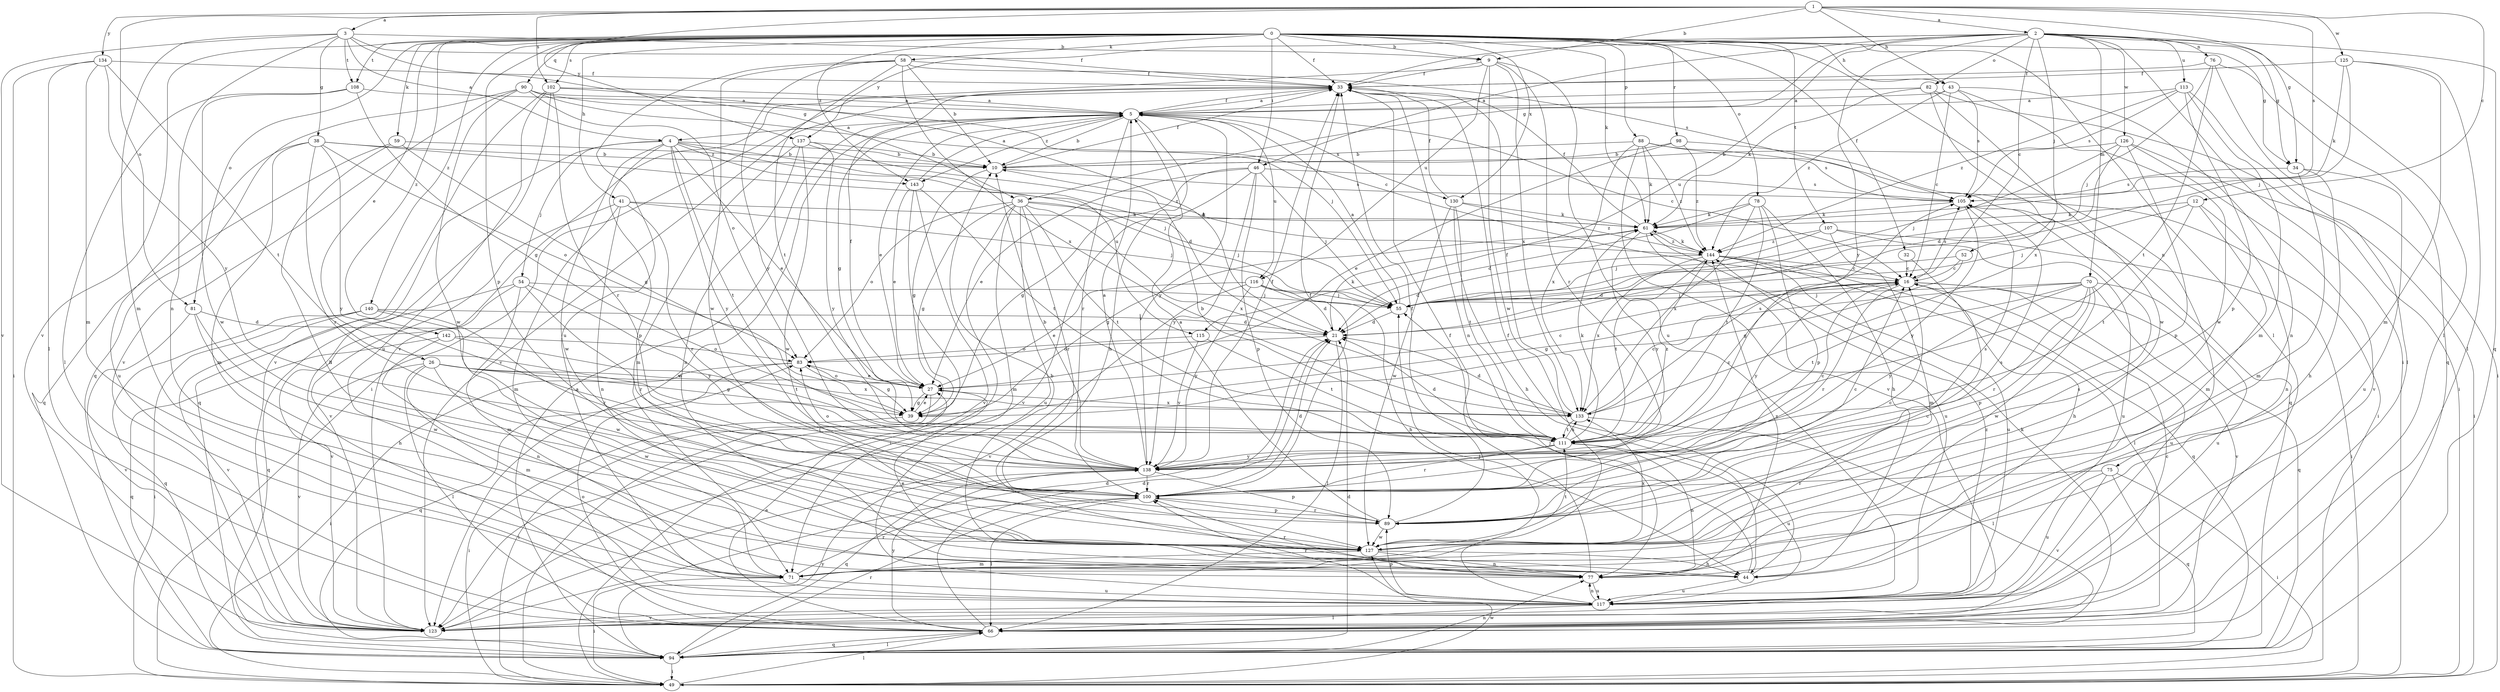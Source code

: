 strict digraph  {
0;
1;
2;
3;
4;
5;
9;
10;
12;
16;
21;
26;
27;
32;
33;
34;
36;
38;
39;
41;
43;
44;
46;
49;
52;
54;
55;
58;
59;
61;
66;
70;
71;
75;
76;
77;
78;
81;
82;
83;
88;
89;
90;
94;
98;
100;
102;
105;
107;
108;
111;
113;
115;
116;
117;
123;
125;
126;
127;
130;
133;
134;
137;
138;
140;
142;
143;
144;
0 -> 9  [label=b];
0 -> 26  [label=e];
0 -> 32  [label=f];
0 -> 33  [label=f];
0 -> 34  [label=g];
0 -> 41  [label=h];
0 -> 43  [label=h];
0 -> 46  [label=i];
0 -> 58  [label=k];
0 -> 59  [label=k];
0 -> 61  [label=k];
0 -> 66  [label=l];
0 -> 75  [label=n];
0 -> 78  [label=o];
0 -> 81  [label=o];
0 -> 88  [label=p];
0 -> 89  [label=p];
0 -> 90  [label=q];
0 -> 98  [label=r];
0 -> 102  [label=s];
0 -> 107  [label=t];
0 -> 108  [label=t];
0 -> 123  [label=v];
0 -> 130  [label=x];
0 -> 140  [label=z];
0 -> 142  [label=z];
0 -> 143  [label=z];
1 -> 2  [label=a];
1 -> 3  [label=a];
1 -> 9  [label=b];
1 -> 12  [label=c];
1 -> 34  [label=g];
1 -> 43  [label=h];
1 -> 81  [label=o];
1 -> 102  [label=s];
1 -> 105  [label=s];
1 -> 125  [label=w];
1 -> 134  [label=y];
1 -> 137  [label=y];
2 -> 16  [label=c];
2 -> 33  [label=f];
2 -> 34  [label=g];
2 -> 36  [label=g];
2 -> 46  [label=i];
2 -> 49  [label=i];
2 -> 52  [label=j];
2 -> 66  [label=l];
2 -> 70  [label=m];
2 -> 76  [label=n];
2 -> 82  [label=o];
2 -> 94  [label=q];
2 -> 113  [label=u];
2 -> 115  [label=u];
2 -> 126  [label=w];
2 -> 137  [label=y];
2 -> 138  [label=y];
3 -> 4  [label=a];
3 -> 9  [label=b];
3 -> 33  [label=f];
3 -> 36  [label=g];
3 -> 38  [label=g];
3 -> 71  [label=m];
3 -> 77  [label=n];
3 -> 108  [label=t];
3 -> 123  [label=v];
4 -> 10  [label=b];
4 -> 21  [label=d];
4 -> 27  [label=e];
4 -> 54  [label=j];
4 -> 89  [label=p];
4 -> 94  [label=q];
4 -> 111  [label=t];
4 -> 115  [label=u];
4 -> 127  [label=w];
4 -> 138  [label=y];
4 -> 143  [label=z];
5 -> 4  [label=a];
5 -> 10  [label=b];
5 -> 16  [label=c];
5 -> 27  [label=e];
5 -> 33  [label=f];
5 -> 39  [label=g];
5 -> 44  [label=h];
5 -> 100  [label=r];
5 -> 116  [label=u];
5 -> 123  [label=v];
5 -> 130  [label=x];
5 -> 138  [label=y];
5 -> 143  [label=z];
9 -> 33  [label=f];
9 -> 100  [label=r];
9 -> 116  [label=u];
9 -> 117  [label=u];
9 -> 123  [label=v];
9 -> 127  [label=w];
9 -> 133  [label=x];
10 -> 33  [label=f];
10 -> 39  [label=g];
10 -> 105  [label=s];
12 -> 55  [label=j];
12 -> 61  [label=k];
12 -> 71  [label=m];
12 -> 77  [label=n];
12 -> 111  [label=t];
16 -> 55  [label=j];
16 -> 94  [label=q];
16 -> 100  [label=r];
16 -> 105  [label=s];
16 -> 117  [label=u];
16 -> 138  [label=y];
21 -> 61  [label=k];
21 -> 66  [label=l];
21 -> 83  [label=o];
26 -> 27  [label=e];
26 -> 39  [label=g];
26 -> 66  [label=l];
26 -> 71  [label=m];
26 -> 123  [label=v];
26 -> 127  [label=w];
26 -> 133  [label=x];
27 -> 16  [label=c];
27 -> 33  [label=f];
27 -> 39  [label=g];
27 -> 49  [label=i];
27 -> 83  [label=o];
27 -> 133  [label=x];
32 -> 16  [label=c];
32 -> 44  [label=h];
33 -> 5  [label=a];
33 -> 49  [label=i];
33 -> 77  [label=n];
33 -> 123  [label=v];
34 -> 44  [label=h];
34 -> 71  [label=m];
34 -> 105  [label=s];
34 -> 117  [label=u];
36 -> 39  [label=g];
36 -> 49  [label=i];
36 -> 55  [label=j];
36 -> 61  [label=k];
36 -> 71  [label=m];
36 -> 83  [label=o];
36 -> 100  [label=r];
36 -> 111  [label=t];
36 -> 117  [label=u];
36 -> 133  [label=x];
38 -> 10  [label=b];
38 -> 55  [label=j];
38 -> 71  [label=m];
38 -> 83  [label=o];
38 -> 100  [label=r];
38 -> 117  [label=u];
38 -> 138  [label=y];
39 -> 27  [label=e];
39 -> 49  [label=i];
41 -> 55  [label=j];
41 -> 61  [label=k];
41 -> 71  [label=m];
41 -> 77  [label=n];
41 -> 100  [label=r];
41 -> 123  [label=v];
43 -> 5  [label=a];
43 -> 16  [label=c];
43 -> 77  [label=n];
43 -> 105  [label=s];
43 -> 127  [label=w];
43 -> 144  [label=z];
44 -> 10  [label=b];
44 -> 33  [label=f];
44 -> 55  [label=j];
44 -> 117  [label=u];
46 -> 27  [label=e];
46 -> 39  [label=g];
46 -> 55  [label=j];
46 -> 89  [label=p];
46 -> 105  [label=s];
46 -> 123  [label=v];
46 -> 138  [label=y];
49 -> 66  [label=l];
49 -> 127  [label=w];
52 -> 16  [label=c];
52 -> 21  [label=d];
52 -> 39  [label=g];
54 -> 55  [label=j];
54 -> 71  [label=m];
54 -> 94  [label=q];
54 -> 100  [label=r];
54 -> 123  [label=v];
54 -> 138  [label=y];
55 -> 5  [label=a];
55 -> 21  [label=d];
58 -> 10  [label=b];
58 -> 33  [label=f];
58 -> 105  [label=s];
58 -> 111  [label=t];
58 -> 117  [label=u];
58 -> 127  [label=w];
58 -> 133  [label=x];
58 -> 138  [label=y];
59 -> 10  [label=b];
59 -> 39  [label=g];
59 -> 44  [label=h];
59 -> 94  [label=q];
61 -> 33  [label=f];
61 -> 39  [label=g];
61 -> 117  [label=u];
61 -> 138  [label=y];
61 -> 144  [label=z];
66 -> 21  [label=d];
66 -> 27  [label=e];
66 -> 61  [label=k];
66 -> 83  [label=o];
66 -> 94  [label=q];
66 -> 138  [label=y];
70 -> 39  [label=g];
70 -> 55  [label=j];
70 -> 89  [label=p];
70 -> 100  [label=r];
70 -> 111  [label=t];
70 -> 117  [label=u];
70 -> 123  [label=v];
70 -> 127  [label=w];
70 -> 138  [label=y];
71 -> 49  [label=i];
71 -> 100  [label=r];
71 -> 117  [label=u];
75 -> 49  [label=i];
75 -> 94  [label=q];
75 -> 100  [label=r];
75 -> 117  [label=u];
75 -> 123  [label=v];
76 -> 33  [label=f];
76 -> 49  [label=i];
76 -> 55  [label=j];
76 -> 94  [label=q];
76 -> 111  [label=t];
77 -> 27  [label=e];
77 -> 33  [label=f];
77 -> 100  [label=r];
77 -> 105  [label=s];
77 -> 117  [label=u];
77 -> 144  [label=z];
78 -> 21  [label=d];
78 -> 44  [label=h];
78 -> 61  [label=k];
78 -> 89  [label=p];
78 -> 111  [label=t];
78 -> 133  [label=x];
81 -> 21  [label=d];
81 -> 44  [label=h];
81 -> 123  [label=v];
81 -> 127  [label=w];
82 -> 5  [label=a];
82 -> 49  [label=i];
82 -> 61  [label=k];
82 -> 127  [label=w];
82 -> 133  [label=x];
83 -> 27  [label=e];
83 -> 39  [label=g];
83 -> 49  [label=i];
83 -> 94  [label=q];
88 -> 10  [label=b];
88 -> 61  [label=k];
88 -> 94  [label=q];
88 -> 105  [label=s];
88 -> 123  [label=v];
88 -> 133  [label=x];
88 -> 144  [label=z];
89 -> 5  [label=a];
89 -> 16  [label=c];
89 -> 33  [label=f];
89 -> 100  [label=r];
89 -> 105  [label=s];
89 -> 127  [label=w];
90 -> 5  [label=a];
90 -> 16  [label=c];
90 -> 55  [label=j];
90 -> 83  [label=o];
90 -> 94  [label=q];
90 -> 123  [label=v];
90 -> 127  [label=w];
94 -> 5  [label=a];
94 -> 21  [label=d];
94 -> 49  [label=i];
94 -> 66  [label=l];
94 -> 77  [label=n];
94 -> 100  [label=r];
94 -> 138  [label=y];
98 -> 10  [label=b];
98 -> 27  [label=e];
98 -> 49  [label=i];
98 -> 144  [label=z];
100 -> 16  [label=c];
100 -> 21  [label=d];
100 -> 33  [label=f];
100 -> 66  [label=l];
100 -> 89  [label=p];
100 -> 105  [label=s];
102 -> 5  [label=a];
102 -> 21  [label=d];
102 -> 66  [label=l];
102 -> 100  [label=r];
102 -> 117  [label=u];
102 -> 123  [label=v];
105 -> 61  [label=k];
105 -> 138  [label=y];
107 -> 49  [label=i];
107 -> 55  [label=j];
107 -> 71  [label=m];
107 -> 117  [label=u];
107 -> 144  [label=z];
108 -> 5  [label=a];
108 -> 39  [label=g];
108 -> 66  [label=l];
108 -> 127  [label=w];
111 -> 10  [label=b];
111 -> 16  [label=c];
111 -> 21  [label=d];
111 -> 61  [label=k];
111 -> 77  [label=n];
111 -> 100  [label=r];
111 -> 117  [label=u];
111 -> 133  [label=x];
111 -> 138  [label=y];
111 -> 144  [label=z];
113 -> 5  [label=a];
113 -> 66  [label=l];
113 -> 71  [label=m];
113 -> 89  [label=p];
113 -> 105  [label=s];
113 -> 144  [label=z];
115 -> 83  [label=o];
115 -> 111  [label=t];
115 -> 138  [label=y];
116 -> 21  [label=d];
116 -> 27  [label=e];
116 -> 44  [label=h];
116 -> 55  [label=j];
116 -> 123  [label=v];
116 -> 138  [label=y];
117 -> 55  [label=j];
117 -> 66  [label=l];
117 -> 77  [label=n];
117 -> 89  [label=p];
117 -> 100  [label=r];
117 -> 123  [label=v];
117 -> 144  [label=z];
123 -> 16  [label=c];
123 -> 21  [label=d];
125 -> 33  [label=f];
125 -> 55  [label=j];
125 -> 61  [label=k];
125 -> 66  [label=l];
125 -> 71  [label=m];
126 -> 10  [label=b];
126 -> 21  [label=d];
126 -> 49  [label=i];
126 -> 55  [label=j];
126 -> 89  [label=p];
126 -> 123  [label=v];
127 -> 16  [label=c];
127 -> 44  [label=h];
127 -> 71  [label=m];
127 -> 77  [label=n];
127 -> 111  [label=t];
127 -> 133  [label=x];
130 -> 33  [label=f];
130 -> 44  [label=h];
130 -> 61  [label=k];
130 -> 111  [label=t];
130 -> 127  [label=w];
130 -> 144  [label=z];
133 -> 16  [label=c];
133 -> 21  [label=d];
133 -> 33  [label=f];
133 -> 66  [label=l];
133 -> 105  [label=s];
133 -> 111  [label=t];
134 -> 33  [label=f];
134 -> 49  [label=i];
134 -> 66  [label=l];
134 -> 71  [label=m];
134 -> 111  [label=t];
134 -> 138  [label=y];
137 -> 10  [label=b];
137 -> 71  [label=m];
137 -> 77  [label=n];
137 -> 127  [label=w];
137 -> 138  [label=y];
137 -> 144  [label=z];
138 -> 5  [label=a];
138 -> 10  [label=b];
138 -> 16  [label=c];
138 -> 33  [label=f];
138 -> 83  [label=o];
138 -> 89  [label=p];
138 -> 94  [label=q];
138 -> 100  [label=r];
140 -> 21  [label=d];
140 -> 49  [label=i];
140 -> 94  [label=q];
140 -> 100  [label=r];
140 -> 123  [label=v];
140 -> 127  [label=w];
142 -> 77  [label=n];
142 -> 83  [label=o];
142 -> 94  [label=q];
142 -> 111  [label=t];
143 -> 5  [label=a];
143 -> 27  [label=e];
143 -> 49  [label=i];
143 -> 111  [label=t];
143 -> 123  [label=v];
144 -> 16  [label=c];
144 -> 21  [label=d];
144 -> 61  [label=k];
144 -> 66  [label=l];
144 -> 94  [label=q];
144 -> 111  [label=t];
144 -> 117  [label=u];
144 -> 133  [label=x];
}
